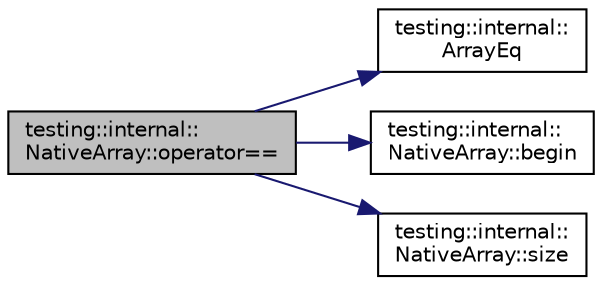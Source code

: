 digraph "testing::internal::NativeArray::operator=="
{
 // LATEX_PDF_SIZE
  bgcolor="transparent";
  edge [fontname="Helvetica",fontsize="10",labelfontname="Helvetica",labelfontsize="10"];
  node [fontname="Helvetica",fontsize="10",shape=record];
  rankdir="LR";
  Node1 [label="testing::internal::\lNativeArray::operator==",height=0.2,width=0.4,color="black", fillcolor="grey75", style="filled", fontcolor="black",tooltip=" "];
  Node1 -> Node2 [color="midnightblue",fontsize="10",style="solid",fontname="Helvetica"];
  Node2 [label="testing::internal::\lArrayEq",height=0.2,width=0.4,color="black",URL="$namespacetesting_1_1internal.html#af4bebf36baf0b0a5b26d051dde55fa47",tooltip=" "];
  Node1 -> Node3 [color="midnightblue",fontsize="10",style="solid",fontname="Helvetica"];
  Node3 [label="testing::internal::\lNativeArray::begin",height=0.2,width=0.4,color="black",URL="$classtesting_1_1internal_1_1NativeArray.html#a3046d93cfa23097e7b7c91f5f982dc78",tooltip=" "];
  Node1 -> Node4 [color="midnightblue",fontsize="10",style="solid",fontname="Helvetica"];
  Node4 [label="testing::internal::\lNativeArray::size",height=0.2,width=0.4,color="black",URL="$classtesting_1_1internal_1_1NativeArray.html#af96a4a5ca0cdd5d163c47a081f08bd89",tooltip=" "];
}
